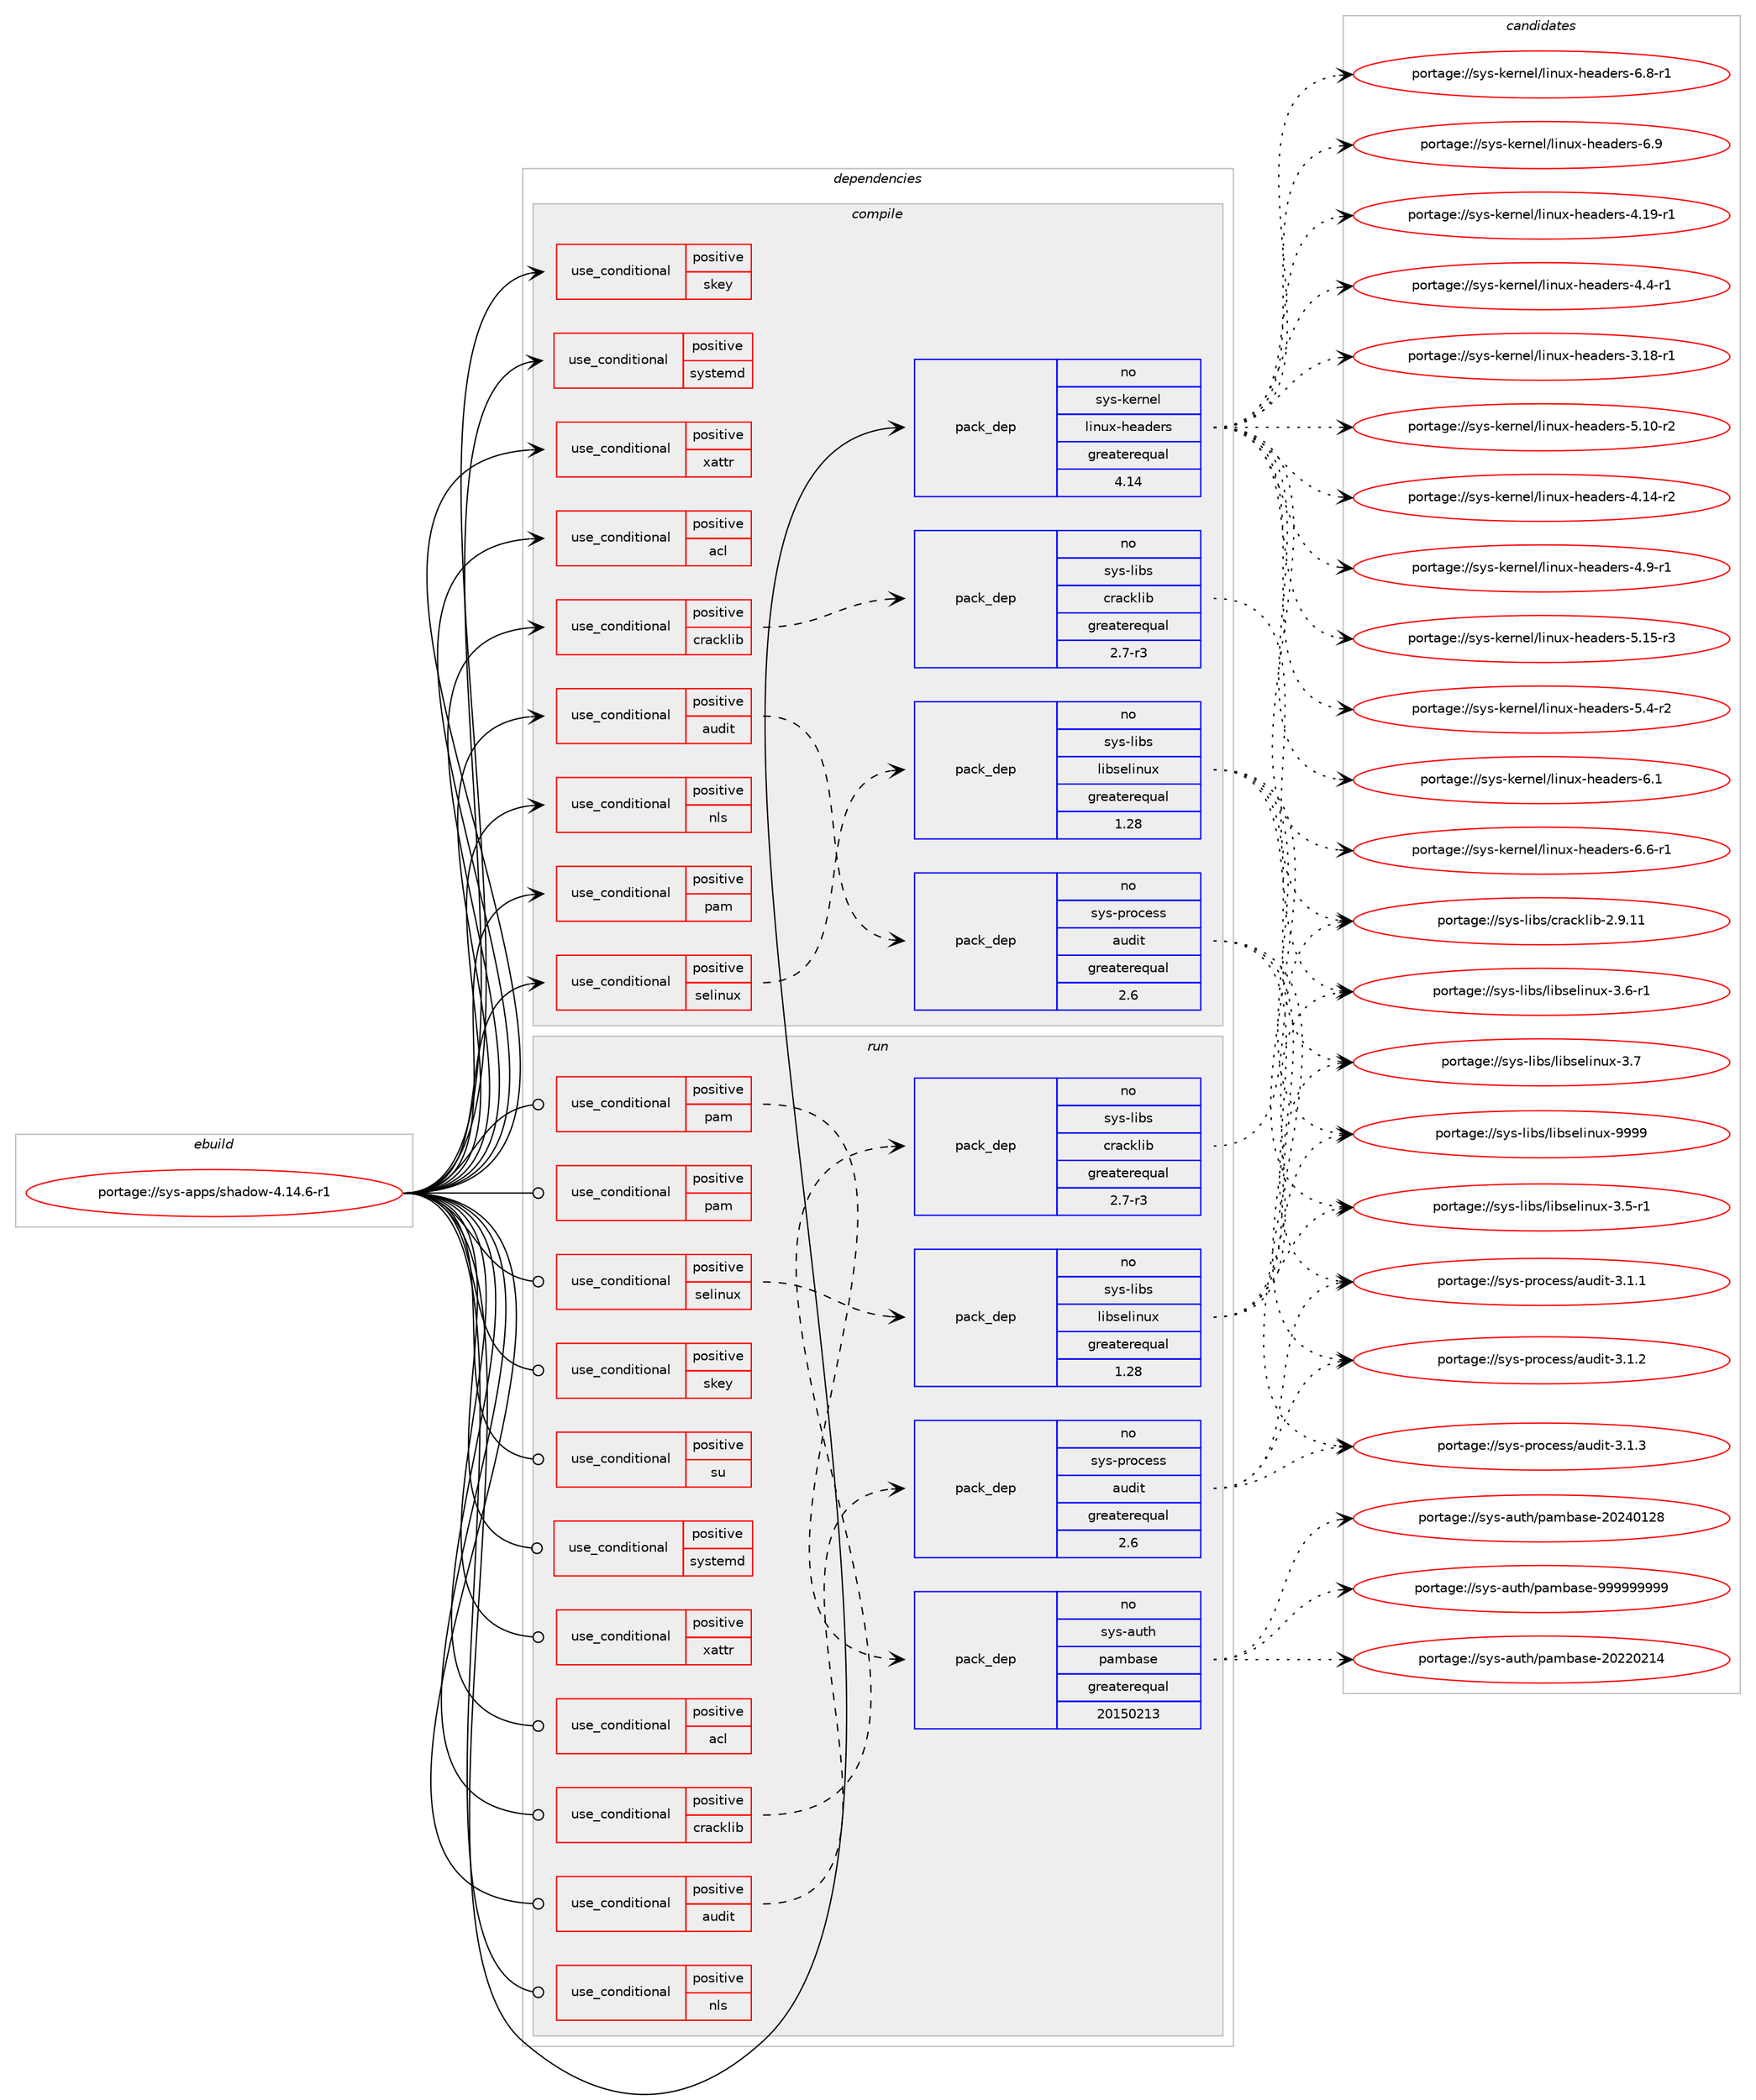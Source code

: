 digraph prolog {

# *************
# Graph options
# *************

newrank=true;
concentrate=true;
compound=true;
graph [rankdir=LR,fontname=Helvetica,fontsize=10,ranksep=1.5];#, ranksep=2.5, nodesep=0.2];
edge  [arrowhead=vee];
node  [fontname=Helvetica,fontsize=10];

# **********
# The ebuild
# **********

subgraph cluster_leftcol {
color=gray;
rank=same;
label=<<i>ebuild</i>>;
id [label="portage://sys-apps/shadow-4.14.6-r1", color=red, width=4, href="../sys-apps/shadow-4.14.6-r1.svg"];
}

# ****************
# The dependencies
# ****************

subgraph cluster_midcol {
color=gray;
label=<<i>dependencies</i>>;
subgraph cluster_compile {
fillcolor="#eeeeee";
style=filled;
label=<<i>compile</i>>;
subgraph cond109212 {
dependency212213 [label=<<TABLE BORDER="0" CELLBORDER="1" CELLSPACING="0" CELLPADDING="4"><TR><TD ROWSPAN="3" CELLPADDING="10">use_conditional</TD></TR><TR><TD>positive</TD></TR><TR><TD>acl</TD></TR></TABLE>>, shape=none, color=red];
# *** BEGIN UNKNOWN DEPENDENCY TYPE (TODO) ***
# dependency212213 -> package_dependency(portage://sys-apps/shadow-4.14.6-r1,install,no,sys-apps,acl,none,[,,],any_same_slot,[])
# *** END UNKNOWN DEPENDENCY TYPE (TODO) ***

}
id:e -> dependency212213:w [weight=20,style="solid",arrowhead="vee"];
subgraph cond109213 {
dependency212214 [label=<<TABLE BORDER="0" CELLBORDER="1" CELLSPACING="0" CELLPADDING="4"><TR><TD ROWSPAN="3" CELLPADDING="10">use_conditional</TD></TR><TR><TD>positive</TD></TR><TR><TD>audit</TD></TR></TABLE>>, shape=none, color=red];
subgraph pack100145 {
dependency212215 [label=<<TABLE BORDER="0" CELLBORDER="1" CELLSPACING="0" CELLPADDING="4" WIDTH="220"><TR><TD ROWSPAN="6" CELLPADDING="30">pack_dep</TD></TR><TR><TD WIDTH="110">no</TD></TR><TR><TD>sys-process</TD></TR><TR><TD>audit</TD></TR><TR><TD>greaterequal</TD></TR><TR><TD>2.6</TD></TR></TABLE>>, shape=none, color=blue];
}
dependency212214:e -> dependency212215:w [weight=20,style="dashed",arrowhead="vee"];
}
id:e -> dependency212214:w [weight=20,style="solid",arrowhead="vee"];
subgraph cond109214 {
dependency212216 [label=<<TABLE BORDER="0" CELLBORDER="1" CELLSPACING="0" CELLPADDING="4"><TR><TD ROWSPAN="3" CELLPADDING="10">use_conditional</TD></TR><TR><TD>positive</TD></TR><TR><TD>cracklib</TD></TR></TABLE>>, shape=none, color=red];
subgraph pack100146 {
dependency212217 [label=<<TABLE BORDER="0" CELLBORDER="1" CELLSPACING="0" CELLPADDING="4" WIDTH="220"><TR><TD ROWSPAN="6" CELLPADDING="30">pack_dep</TD></TR><TR><TD WIDTH="110">no</TD></TR><TR><TD>sys-libs</TD></TR><TR><TD>cracklib</TD></TR><TR><TD>greaterequal</TD></TR><TR><TD>2.7-r3</TD></TR></TABLE>>, shape=none, color=blue];
}
dependency212216:e -> dependency212217:w [weight=20,style="dashed",arrowhead="vee"];
}
id:e -> dependency212216:w [weight=20,style="solid",arrowhead="vee"];
subgraph cond109215 {
dependency212218 [label=<<TABLE BORDER="0" CELLBORDER="1" CELLSPACING="0" CELLPADDING="4"><TR><TD ROWSPAN="3" CELLPADDING="10">use_conditional</TD></TR><TR><TD>positive</TD></TR><TR><TD>nls</TD></TR></TABLE>>, shape=none, color=red];
# *** BEGIN UNKNOWN DEPENDENCY TYPE (TODO) ***
# dependency212218 -> package_dependency(portage://sys-apps/shadow-4.14.6-r1,install,no,virtual,libintl,none,[,,],[],[])
# *** END UNKNOWN DEPENDENCY TYPE (TODO) ***

}
id:e -> dependency212218:w [weight=20,style="solid",arrowhead="vee"];
subgraph cond109216 {
dependency212219 [label=<<TABLE BORDER="0" CELLBORDER="1" CELLSPACING="0" CELLPADDING="4"><TR><TD ROWSPAN="3" CELLPADDING="10">use_conditional</TD></TR><TR><TD>positive</TD></TR><TR><TD>pam</TD></TR></TABLE>>, shape=none, color=red];
# *** BEGIN UNKNOWN DEPENDENCY TYPE (TODO) ***
# dependency212219 -> package_dependency(portage://sys-apps/shadow-4.14.6-r1,install,no,sys-libs,pam,none,[,,],any_same_slot,[])
# *** END UNKNOWN DEPENDENCY TYPE (TODO) ***

}
id:e -> dependency212219:w [weight=20,style="solid",arrowhead="vee"];
subgraph cond109217 {
dependency212220 [label=<<TABLE BORDER="0" CELLBORDER="1" CELLSPACING="0" CELLPADDING="4"><TR><TD ROWSPAN="3" CELLPADDING="10">use_conditional</TD></TR><TR><TD>positive</TD></TR><TR><TD>selinux</TD></TR></TABLE>>, shape=none, color=red];
subgraph pack100147 {
dependency212221 [label=<<TABLE BORDER="0" CELLBORDER="1" CELLSPACING="0" CELLPADDING="4" WIDTH="220"><TR><TD ROWSPAN="6" CELLPADDING="30">pack_dep</TD></TR><TR><TD WIDTH="110">no</TD></TR><TR><TD>sys-libs</TD></TR><TR><TD>libselinux</TD></TR><TR><TD>greaterequal</TD></TR><TR><TD>1.28</TD></TR></TABLE>>, shape=none, color=blue];
}
dependency212220:e -> dependency212221:w [weight=20,style="dashed",arrowhead="vee"];
# *** BEGIN UNKNOWN DEPENDENCY TYPE (TODO) ***
# dependency212220 -> package_dependency(portage://sys-apps/shadow-4.14.6-r1,install,no,sys-libs,libsemanage,none,[,,],any_same_slot,[])
# *** END UNKNOWN DEPENDENCY TYPE (TODO) ***

}
id:e -> dependency212220:w [weight=20,style="solid",arrowhead="vee"];
subgraph cond109218 {
dependency212222 [label=<<TABLE BORDER="0" CELLBORDER="1" CELLSPACING="0" CELLPADDING="4"><TR><TD ROWSPAN="3" CELLPADDING="10">use_conditional</TD></TR><TR><TD>positive</TD></TR><TR><TD>skey</TD></TR></TABLE>>, shape=none, color=red];
# *** BEGIN UNKNOWN DEPENDENCY TYPE (TODO) ***
# dependency212222 -> package_dependency(portage://sys-apps/shadow-4.14.6-r1,install,no,sys-auth,skey,none,[,,],any_same_slot,[])
# *** END UNKNOWN DEPENDENCY TYPE (TODO) ***

}
id:e -> dependency212222:w [weight=20,style="solid",arrowhead="vee"];
subgraph cond109219 {
dependency212223 [label=<<TABLE BORDER="0" CELLBORDER="1" CELLSPACING="0" CELLPADDING="4"><TR><TD ROWSPAN="3" CELLPADDING="10">use_conditional</TD></TR><TR><TD>positive</TD></TR><TR><TD>systemd</TD></TR></TABLE>>, shape=none, color=red];
# *** BEGIN UNKNOWN DEPENDENCY TYPE (TODO) ***
# dependency212223 -> package_dependency(portage://sys-apps/shadow-4.14.6-r1,install,no,sys-apps,systemd,none,[,,],any_same_slot,[])
# *** END UNKNOWN DEPENDENCY TYPE (TODO) ***

}
id:e -> dependency212223:w [weight=20,style="solid",arrowhead="vee"];
subgraph cond109220 {
dependency212224 [label=<<TABLE BORDER="0" CELLBORDER="1" CELLSPACING="0" CELLPADDING="4"><TR><TD ROWSPAN="3" CELLPADDING="10">use_conditional</TD></TR><TR><TD>positive</TD></TR><TR><TD>xattr</TD></TR></TABLE>>, shape=none, color=red];
# *** BEGIN UNKNOWN DEPENDENCY TYPE (TODO) ***
# dependency212224 -> package_dependency(portage://sys-apps/shadow-4.14.6-r1,install,no,sys-apps,attr,none,[,,],any_same_slot,[])
# *** END UNKNOWN DEPENDENCY TYPE (TODO) ***

}
id:e -> dependency212224:w [weight=20,style="solid",arrowhead="vee"];
subgraph pack100148 {
dependency212225 [label=<<TABLE BORDER="0" CELLBORDER="1" CELLSPACING="0" CELLPADDING="4" WIDTH="220"><TR><TD ROWSPAN="6" CELLPADDING="30">pack_dep</TD></TR><TR><TD WIDTH="110">no</TD></TR><TR><TD>sys-kernel</TD></TR><TR><TD>linux-headers</TD></TR><TR><TD>greaterequal</TD></TR><TR><TD>4.14</TD></TR></TABLE>>, shape=none, color=blue];
}
id:e -> dependency212225:w [weight=20,style="solid",arrowhead="vee"];
# *** BEGIN UNKNOWN DEPENDENCY TYPE (TODO) ***
# id -> package_dependency(portage://sys-apps/shadow-4.14.6-r1,install,no,virtual,libcrypt,none,[,,],any_same_slot,[])
# *** END UNKNOWN DEPENDENCY TYPE (TODO) ***

}
subgraph cluster_compileandrun {
fillcolor="#eeeeee";
style=filled;
label=<<i>compile and run</i>>;
}
subgraph cluster_run {
fillcolor="#eeeeee";
style=filled;
label=<<i>run</i>>;
subgraph cond109221 {
dependency212226 [label=<<TABLE BORDER="0" CELLBORDER="1" CELLSPACING="0" CELLPADDING="4"><TR><TD ROWSPAN="3" CELLPADDING="10">use_conditional</TD></TR><TR><TD>positive</TD></TR><TR><TD>acl</TD></TR></TABLE>>, shape=none, color=red];
# *** BEGIN UNKNOWN DEPENDENCY TYPE (TODO) ***
# dependency212226 -> package_dependency(portage://sys-apps/shadow-4.14.6-r1,run,no,sys-apps,acl,none,[,,],any_same_slot,[])
# *** END UNKNOWN DEPENDENCY TYPE (TODO) ***

}
id:e -> dependency212226:w [weight=20,style="solid",arrowhead="odot"];
subgraph cond109222 {
dependency212227 [label=<<TABLE BORDER="0" CELLBORDER="1" CELLSPACING="0" CELLPADDING="4"><TR><TD ROWSPAN="3" CELLPADDING="10">use_conditional</TD></TR><TR><TD>positive</TD></TR><TR><TD>audit</TD></TR></TABLE>>, shape=none, color=red];
subgraph pack100149 {
dependency212228 [label=<<TABLE BORDER="0" CELLBORDER="1" CELLSPACING="0" CELLPADDING="4" WIDTH="220"><TR><TD ROWSPAN="6" CELLPADDING="30">pack_dep</TD></TR><TR><TD WIDTH="110">no</TD></TR><TR><TD>sys-process</TD></TR><TR><TD>audit</TD></TR><TR><TD>greaterequal</TD></TR><TR><TD>2.6</TD></TR></TABLE>>, shape=none, color=blue];
}
dependency212227:e -> dependency212228:w [weight=20,style="dashed",arrowhead="vee"];
}
id:e -> dependency212227:w [weight=20,style="solid",arrowhead="odot"];
subgraph cond109223 {
dependency212229 [label=<<TABLE BORDER="0" CELLBORDER="1" CELLSPACING="0" CELLPADDING="4"><TR><TD ROWSPAN="3" CELLPADDING="10">use_conditional</TD></TR><TR><TD>positive</TD></TR><TR><TD>cracklib</TD></TR></TABLE>>, shape=none, color=red];
subgraph pack100150 {
dependency212230 [label=<<TABLE BORDER="0" CELLBORDER="1" CELLSPACING="0" CELLPADDING="4" WIDTH="220"><TR><TD ROWSPAN="6" CELLPADDING="30">pack_dep</TD></TR><TR><TD WIDTH="110">no</TD></TR><TR><TD>sys-libs</TD></TR><TR><TD>cracklib</TD></TR><TR><TD>greaterequal</TD></TR><TR><TD>2.7-r3</TD></TR></TABLE>>, shape=none, color=blue];
}
dependency212229:e -> dependency212230:w [weight=20,style="dashed",arrowhead="vee"];
}
id:e -> dependency212229:w [weight=20,style="solid",arrowhead="odot"];
subgraph cond109224 {
dependency212231 [label=<<TABLE BORDER="0" CELLBORDER="1" CELLSPACING="0" CELLPADDING="4"><TR><TD ROWSPAN="3" CELLPADDING="10">use_conditional</TD></TR><TR><TD>positive</TD></TR><TR><TD>nls</TD></TR></TABLE>>, shape=none, color=red];
# *** BEGIN UNKNOWN DEPENDENCY TYPE (TODO) ***
# dependency212231 -> package_dependency(portage://sys-apps/shadow-4.14.6-r1,run,no,virtual,libintl,none,[,,],[],[])
# *** END UNKNOWN DEPENDENCY TYPE (TODO) ***

}
id:e -> dependency212231:w [weight=20,style="solid",arrowhead="odot"];
subgraph cond109225 {
dependency212232 [label=<<TABLE BORDER="0" CELLBORDER="1" CELLSPACING="0" CELLPADDING="4"><TR><TD ROWSPAN="3" CELLPADDING="10">use_conditional</TD></TR><TR><TD>positive</TD></TR><TR><TD>pam</TD></TR></TABLE>>, shape=none, color=red];
subgraph pack100151 {
dependency212233 [label=<<TABLE BORDER="0" CELLBORDER="1" CELLSPACING="0" CELLPADDING="4" WIDTH="220"><TR><TD ROWSPAN="6" CELLPADDING="30">pack_dep</TD></TR><TR><TD WIDTH="110">no</TD></TR><TR><TD>sys-auth</TD></TR><TR><TD>pambase</TD></TR><TR><TD>greaterequal</TD></TR><TR><TD>20150213</TD></TR></TABLE>>, shape=none, color=blue];
}
dependency212232:e -> dependency212233:w [weight=20,style="dashed",arrowhead="vee"];
}
id:e -> dependency212232:w [weight=20,style="solid",arrowhead="odot"];
subgraph cond109226 {
dependency212234 [label=<<TABLE BORDER="0" CELLBORDER="1" CELLSPACING="0" CELLPADDING="4"><TR><TD ROWSPAN="3" CELLPADDING="10">use_conditional</TD></TR><TR><TD>positive</TD></TR><TR><TD>pam</TD></TR></TABLE>>, shape=none, color=red];
# *** BEGIN UNKNOWN DEPENDENCY TYPE (TODO) ***
# dependency212234 -> package_dependency(portage://sys-apps/shadow-4.14.6-r1,run,no,sys-libs,pam,none,[,,],any_same_slot,[])
# *** END UNKNOWN DEPENDENCY TYPE (TODO) ***

}
id:e -> dependency212234:w [weight=20,style="solid",arrowhead="odot"];
subgraph cond109227 {
dependency212235 [label=<<TABLE BORDER="0" CELLBORDER="1" CELLSPACING="0" CELLPADDING="4"><TR><TD ROWSPAN="3" CELLPADDING="10">use_conditional</TD></TR><TR><TD>positive</TD></TR><TR><TD>selinux</TD></TR></TABLE>>, shape=none, color=red];
subgraph pack100152 {
dependency212236 [label=<<TABLE BORDER="0" CELLBORDER="1" CELLSPACING="0" CELLPADDING="4" WIDTH="220"><TR><TD ROWSPAN="6" CELLPADDING="30">pack_dep</TD></TR><TR><TD WIDTH="110">no</TD></TR><TR><TD>sys-libs</TD></TR><TR><TD>libselinux</TD></TR><TR><TD>greaterequal</TD></TR><TR><TD>1.28</TD></TR></TABLE>>, shape=none, color=blue];
}
dependency212235:e -> dependency212236:w [weight=20,style="dashed",arrowhead="vee"];
# *** BEGIN UNKNOWN DEPENDENCY TYPE (TODO) ***
# dependency212235 -> package_dependency(portage://sys-apps/shadow-4.14.6-r1,run,no,sys-libs,libsemanage,none,[,,],any_same_slot,[])
# *** END UNKNOWN DEPENDENCY TYPE (TODO) ***

}
id:e -> dependency212235:w [weight=20,style="solid",arrowhead="odot"];
subgraph cond109228 {
dependency212237 [label=<<TABLE BORDER="0" CELLBORDER="1" CELLSPACING="0" CELLPADDING="4"><TR><TD ROWSPAN="3" CELLPADDING="10">use_conditional</TD></TR><TR><TD>positive</TD></TR><TR><TD>skey</TD></TR></TABLE>>, shape=none, color=red];
# *** BEGIN UNKNOWN DEPENDENCY TYPE (TODO) ***
# dependency212237 -> package_dependency(portage://sys-apps/shadow-4.14.6-r1,run,no,sys-auth,skey,none,[,,],any_same_slot,[])
# *** END UNKNOWN DEPENDENCY TYPE (TODO) ***

}
id:e -> dependency212237:w [weight=20,style="solid",arrowhead="odot"];
subgraph cond109229 {
dependency212238 [label=<<TABLE BORDER="0" CELLBORDER="1" CELLSPACING="0" CELLPADDING="4"><TR><TD ROWSPAN="3" CELLPADDING="10">use_conditional</TD></TR><TR><TD>positive</TD></TR><TR><TD>su</TD></TR></TABLE>>, shape=none, color=red];
# *** BEGIN UNKNOWN DEPENDENCY TYPE (TODO) ***
# dependency212238 -> package_dependency(portage://sys-apps/shadow-4.14.6-r1,run,weak,sys-apps,util-linux,none,[,,],[],[use(enable(su),negative)])
# *** END UNKNOWN DEPENDENCY TYPE (TODO) ***

}
id:e -> dependency212238:w [weight=20,style="solid",arrowhead="odot"];
subgraph cond109230 {
dependency212239 [label=<<TABLE BORDER="0" CELLBORDER="1" CELLSPACING="0" CELLPADDING="4"><TR><TD ROWSPAN="3" CELLPADDING="10">use_conditional</TD></TR><TR><TD>positive</TD></TR><TR><TD>systemd</TD></TR></TABLE>>, shape=none, color=red];
# *** BEGIN UNKNOWN DEPENDENCY TYPE (TODO) ***
# dependency212239 -> package_dependency(portage://sys-apps/shadow-4.14.6-r1,run,no,sys-apps,systemd,none,[,,],any_same_slot,[])
# *** END UNKNOWN DEPENDENCY TYPE (TODO) ***

}
id:e -> dependency212239:w [weight=20,style="solid",arrowhead="odot"];
subgraph cond109231 {
dependency212240 [label=<<TABLE BORDER="0" CELLBORDER="1" CELLSPACING="0" CELLPADDING="4"><TR><TD ROWSPAN="3" CELLPADDING="10">use_conditional</TD></TR><TR><TD>positive</TD></TR><TR><TD>xattr</TD></TR></TABLE>>, shape=none, color=red];
# *** BEGIN UNKNOWN DEPENDENCY TYPE (TODO) ***
# dependency212240 -> package_dependency(portage://sys-apps/shadow-4.14.6-r1,run,no,sys-apps,attr,none,[,,],any_same_slot,[])
# *** END UNKNOWN DEPENDENCY TYPE (TODO) ***

}
id:e -> dependency212240:w [weight=20,style="solid",arrowhead="odot"];
# *** BEGIN UNKNOWN DEPENDENCY TYPE (TODO) ***
# id -> package_dependency(portage://sys-apps/shadow-4.14.6-r1,run,no,virtual,libcrypt,none,[,,],any_same_slot,[])
# *** END UNKNOWN DEPENDENCY TYPE (TODO) ***

}
}

# **************
# The candidates
# **************

subgraph cluster_choices {
rank=same;
color=gray;
label=<<i>candidates</i>>;

subgraph choice100145 {
color=black;
nodesep=1;
choice11512111545112114111991011151154797117100105116455146494649 [label="portage://sys-process/audit-3.1.1", color=red, width=4,href="../sys-process/audit-3.1.1.svg"];
choice11512111545112114111991011151154797117100105116455146494650 [label="portage://sys-process/audit-3.1.2", color=red, width=4,href="../sys-process/audit-3.1.2.svg"];
choice11512111545112114111991011151154797117100105116455146494651 [label="portage://sys-process/audit-3.1.3", color=red, width=4,href="../sys-process/audit-3.1.3.svg"];
dependency212215:e -> choice11512111545112114111991011151154797117100105116455146494649:w [style=dotted,weight="100"];
dependency212215:e -> choice11512111545112114111991011151154797117100105116455146494650:w [style=dotted,weight="100"];
dependency212215:e -> choice11512111545112114111991011151154797117100105116455146494651:w [style=dotted,weight="100"];
}
subgraph choice100146 {
color=black;
nodesep=1;
choice1151211154510810598115479911497991071081059845504657464949 [label="portage://sys-libs/cracklib-2.9.11", color=red, width=4,href="../sys-libs/cracklib-2.9.11.svg"];
dependency212217:e -> choice1151211154510810598115479911497991071081059845504657464949:w [style=dotted,weight="100"];
}
subgraph choice100147 {
color=black;
nodesep=1;
choice11512111545108105981154710810598115101108105110117120455146534511449 [label="portage://sys-libs/libselinux-3.5-r1", color=red, width=4,href="../sys-libs/libselinux-3.5-r1.svg"];
choice11512111545108105981154710810598115101108105110117120455146544511449 [label="portage://sys-libs/libselinux-3.6-r1", color=red, width=4,href="../sys-libs/libselinux-3.6-r1.svg"];
choice1151211154510810598115471081059811510110810511011712045514655 [label="portage://sys-libs/libselinux-3.7", color=red, width=4,href="../sys-libs/libselinux-3.7.svg"];
choice115121115451081059811547108105981151011081051101171204557575757 [label="portage://sys-libs/libselinux-9999", color=red, width=4,href="../sys-libs/libselinux-9999.svg"];
dependency212221:e -> choice11512111545108105981154710810598115101108105110117120455146534511449:w [style=dotted,weight="100"];
dependency212221:e -> choice11512111545108105981154710810598115101108105110117120455146544511449:w [style=dotted,weight="100"];
dependency212221:e -> choice1151211154510810598115471081059811510110810511011712045514655:w [style=dotted,weight="100"];
dependency212221:e -> choice115121115451081059811547108105981151011081051101171204557575757:w [style=dotted,weight="100"];
}
subgraph choice100148 {
color=black;
nodesep=1;
choice1151211154510710111411010110847108105110117120451041019710010111411545514649564511449 [label="portage://sys-kernel/linux-headers-3.18-r1", color=red, width=4,href="../sys-kernel/linux-headers-3.18-r1.svg"];
choice1151211154510710111411010110847108105110117120451041019710010111411545524649524511450 [label="portage://sys-kernel/linux-headers-4.14-r2", color=red, width=4,href="../sys-kernel/linux-headers-4.14-r2.svg"];
choice1151211154510710111411010110847108105110117120451041019710010111411545524649574511449 [label="portage://sys-kernel/linux-headers-4.19-r1", color=red, width=4,href="../sys-kernel/linux-headers-4.19-r1.svg"];
choice11512111545107101114110101108471081051101171204510410197100101114115455246524511449 [label="portage://sys-kernel/linux-headers-4.4-r1", color=red, width=4,href="../sys-kernel/linux-headers-4.4-r1.svg"];
choice11512111545107101114110101108471081051101171204510410197100101114115455246574511449 [label="portage://sys-kernel/linux-headers-4.9-r1", color=red, width=4,href="../sys-kernel/linux-headers-4.9-r1.svg"];
choice1151211154510710111411010110847108105110117120451041019710010111411545534649484511450 [label="portage://sys-kernel/linux-headers-5.10-r2", color=red, width=4,href="../sys-kernel/linux-headers-5.10-r2.svg"];
choice1151211154510710111411010110847108105110117120451041019710010111411545534649534511451 [label="portage://sys-kernel/linux-headers-5.15-r3", color=red, width=4,href="../sys-kernel/linux-headers-5.15-r3.svg"];
choice11512111545107101114110101108471081051101171204510410197100101114115455346524511450 [label="portage://sys-kernel/linux-headers-5.4-r2", color=red, width=4,href="../sys-kernel/linux-headers-5.4-r2.svg"];
choice1151211154510710111411010110847108105110117120451041019710010111411545544649 [label="portage://sys-kernel/linux-headers-6.1", color=red, width=4,href="../sys-kernel/linux-headers-6.1.svg"];
choice11512111545107101114110101108471081051101171204510410197100101114115455446544511449 [label="portage://sys-kernel/linux-headers-6.6-r1", color=red, width=4,href="../sys-kernel/linux-headers-6.6-r1.svg"];
choice11512111545107101114110101108471081051101171204510410197100101114115455446564511449 [label="portage://sys-kernel/linux-headers-6.8-r1", color=red, width=4,href="../sys-kernel/linux-headers-6.8-r1.svg"];
choice1151211154510710111411010110847108105110117120451041019710010111411545544657 [label="portage://sys-kernel/linux-headers-6.9", color=red, width=4,href="../sys-kernel/linux-headers-6.9.svg"];
dependency212225:e -> choice1151211154510710111411010110847108105110117120451041019710010111411545514649564511449:w [style=dotted,weight="100"];
dependency212225:e -> choice1151211154510710111411010110847108105110117120451041019710010111411545524649524511450:w [style=dotted,weight="100"];
dependency212225:e -> choice1151211154510710111411010110847108105110117120451041019710010111411545524649574511449:w [style=dotted,weight="100"];
dependency212225:e -> choice11512111545107101114110101108471081051101171204510410197100101114115455246524511449:w [style=dotted,weight="100"];
dependency212225:e -> choice11512111545107101114110101108471081051101171204510410197100101114115455246574511449:w [style=dotted,weight="100"];
dependency212225:e -> choice1151211154510710111411010110847108105110117120451041019710010111411545534649484511450:w [style=dotted,weight="100"];
dependency212225:e -> choice1151211154510710111411010110847108105110117120451041019710010111411545534649534511451:w [style=dotted,weight="100"];
dependency212225:e -> choice11512111545107101114110101108471081051101171204510410197100101114115455346524511450:w [style=dotted,weight="100"];
dependency212225:e -> choice1151211154510710111411010110847108105110117120451041019710010111411545544649:w [style=dotted,weight="100"];
dependency212225:e -> choice11512111545107101114110101108471081051101171204510410197100101114115455446544511449:w [style=dotted,weight="100"];
dependency212225:e -> choice11512111545107101114110101108471081051101171204510410197100101114115455446564511449:w [style=dotted,weight="100"];
dependency212225:e -> choice1151211154510710111411010110847108105110117120451041019710010111411545544657:w [style=dotted,weight="100"];
}
subgraph choice100149 {
color=black;
nodesep=1;
choice11512111545112114111991011151154797117100105116455146494649 [label="portage://sys-process/audit-3.1.1", color=red, width=4,href="../sys-process/audit-3.1.1.svg"];
choice11512111545112114111991011151154797117100105116455146494650 [label="portage://sys-process/audit-3.1.2", color=red, width=4,href="../sys-process/audit-3.1.2.svg"];
choice11512111545112114111991011151154797117100105116455146494651 [label="portage://sys-process/audit-3.1.3", color=red, width=4,href="../sys-process/audit-3.1.3.svg"];
dependency212228:e -> choice11512111545112114111991011151154797117100105116455146494649:w [style=dotted,weight="100"];
dependency212228:e -> choice11512111545112114111991011151154797117100105116455146494650:w [style=dotted,weight="100"];
dependency212228:e -> choice11512111545112114111991011151154797117100105116455146494651:w [style=dotted,weight="100"];
}
subgraph choice100150 {
color=black;
nodesep=1;
choice1151211154510810598115479911497991071081059845504657464949 [label="portage://sys-libs/cracklib-2.9.11", color=red, width=4,href="../sys-libs/cracklib-2.9.11.svg"];
dependency212230:e -> choice1151211154510810598115479911497991071081059845504657464949:w [style=dotted,weight="100"];
}
subgraph choice100151 {
color=black;
nodesep=1;
choice115121115459711711610447112971099897115101455048505048504952 [label="portage://sys-auth/pambase-20220214", color=red, width=4,href="../sys-auth/pambase-20220214.svg"];
choice115121115459711711610447112971099897115101455048505248495056 [label="portage://sys-auth/pambase-20240128", color=red, width=4,href="../sys-auth/pambase-20240128.svg"];
choice11512111545971171161044711297109989711510145575757575757575757 [label="portage://sys-auth/pambase-999999999", color=red, width=4,href="../sys-auth/pambase-999999999.svg"];
dependency212233:e -> choice115121115459711711610447112971099897115101455048505048504952:w [style=dotted,weight="100"];
dependency212233:e -> choice115121115459711711610447112971099897115101455048505248495056:w [style=dotted,weight="100"];
dependency212233:e -> choice11512111545971171161044711297109989711510145575757575757575757:w [style=dotted,weight="100"];
}
subgraph choice100152 {
color=black;
nodesep=1;
choice11512111545108105981154710810598115101108105110117120455146534511449 [label="portage://sys-libs/libselinux-3.5-r1", color=red, width=4,href="../sys-libs/libselinux-3.5-r1.svg"];
choice11512111545108105981154710810598115101108105110117120455146544511449 [label="portage://sys-libs/libselinux-3.6-r1", color=red, width=4,href="../sys-libs/libselinux-3.6-r1.svg"];
choice1151211154510810598115471081059811510110810511011712045514655 [label="portage://sys-libs/libselinux-3.7", color=red, width=4,href="../sys-libs/libselinux-3.7.svg"];
choice115121115451081059811547108105981151011081051101171204557575757 [label="portage://sys-libs/libselinux-9999", color=red, width=4,href="../sys-libs/libselinux-9999.svg"];
dependency212236:e -> choice11512111545108105981154710810598115101108105110117120455146534511449:w [style=dotted,weight="100"];
dependency212236:e -> choice11512111545108105981154710810598115101108105110117120455146544511449:w [style=dotted,weight="100"];
dependency212236:e -> choice1151211154510810598115471081059811510110810511011712045514655:w [style=dotted,weight="100"];
dependency212236:e -> choice115121115451081059811547108105981151011081051101171204557575757:w [style=dotted,weight="100"];
}
}

}
